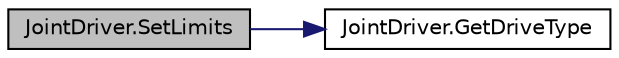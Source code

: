 digraph "JointDriver.SetLimits"
{
  edge [fontname="Helvetica",fontsize="10",labelfontname="Helvetica",labelfontsize="10"];
  node [fontname="Helvetica",fontsize="10",shape=record];
  rankdir="LR";
  Node33 [label="JointDriver.SetLimits",height=0.2,width=0.4,color="black", fillcolor="grey75", style="filled", fontcolor="black"];
  Node33 -> Node34 [color="midnightblue",fontsize="10",style="solid"];
  Node34 [label="JointDriver.GetDriveType",height=0.2,width=0.4,color="black", fillcolor="white", style="filled",URL="$class_joint_driver.html#ab63c7e975d5b4317b7c47ffb34596b78",tooltip="Gets the type of this joint driver. "];
}
